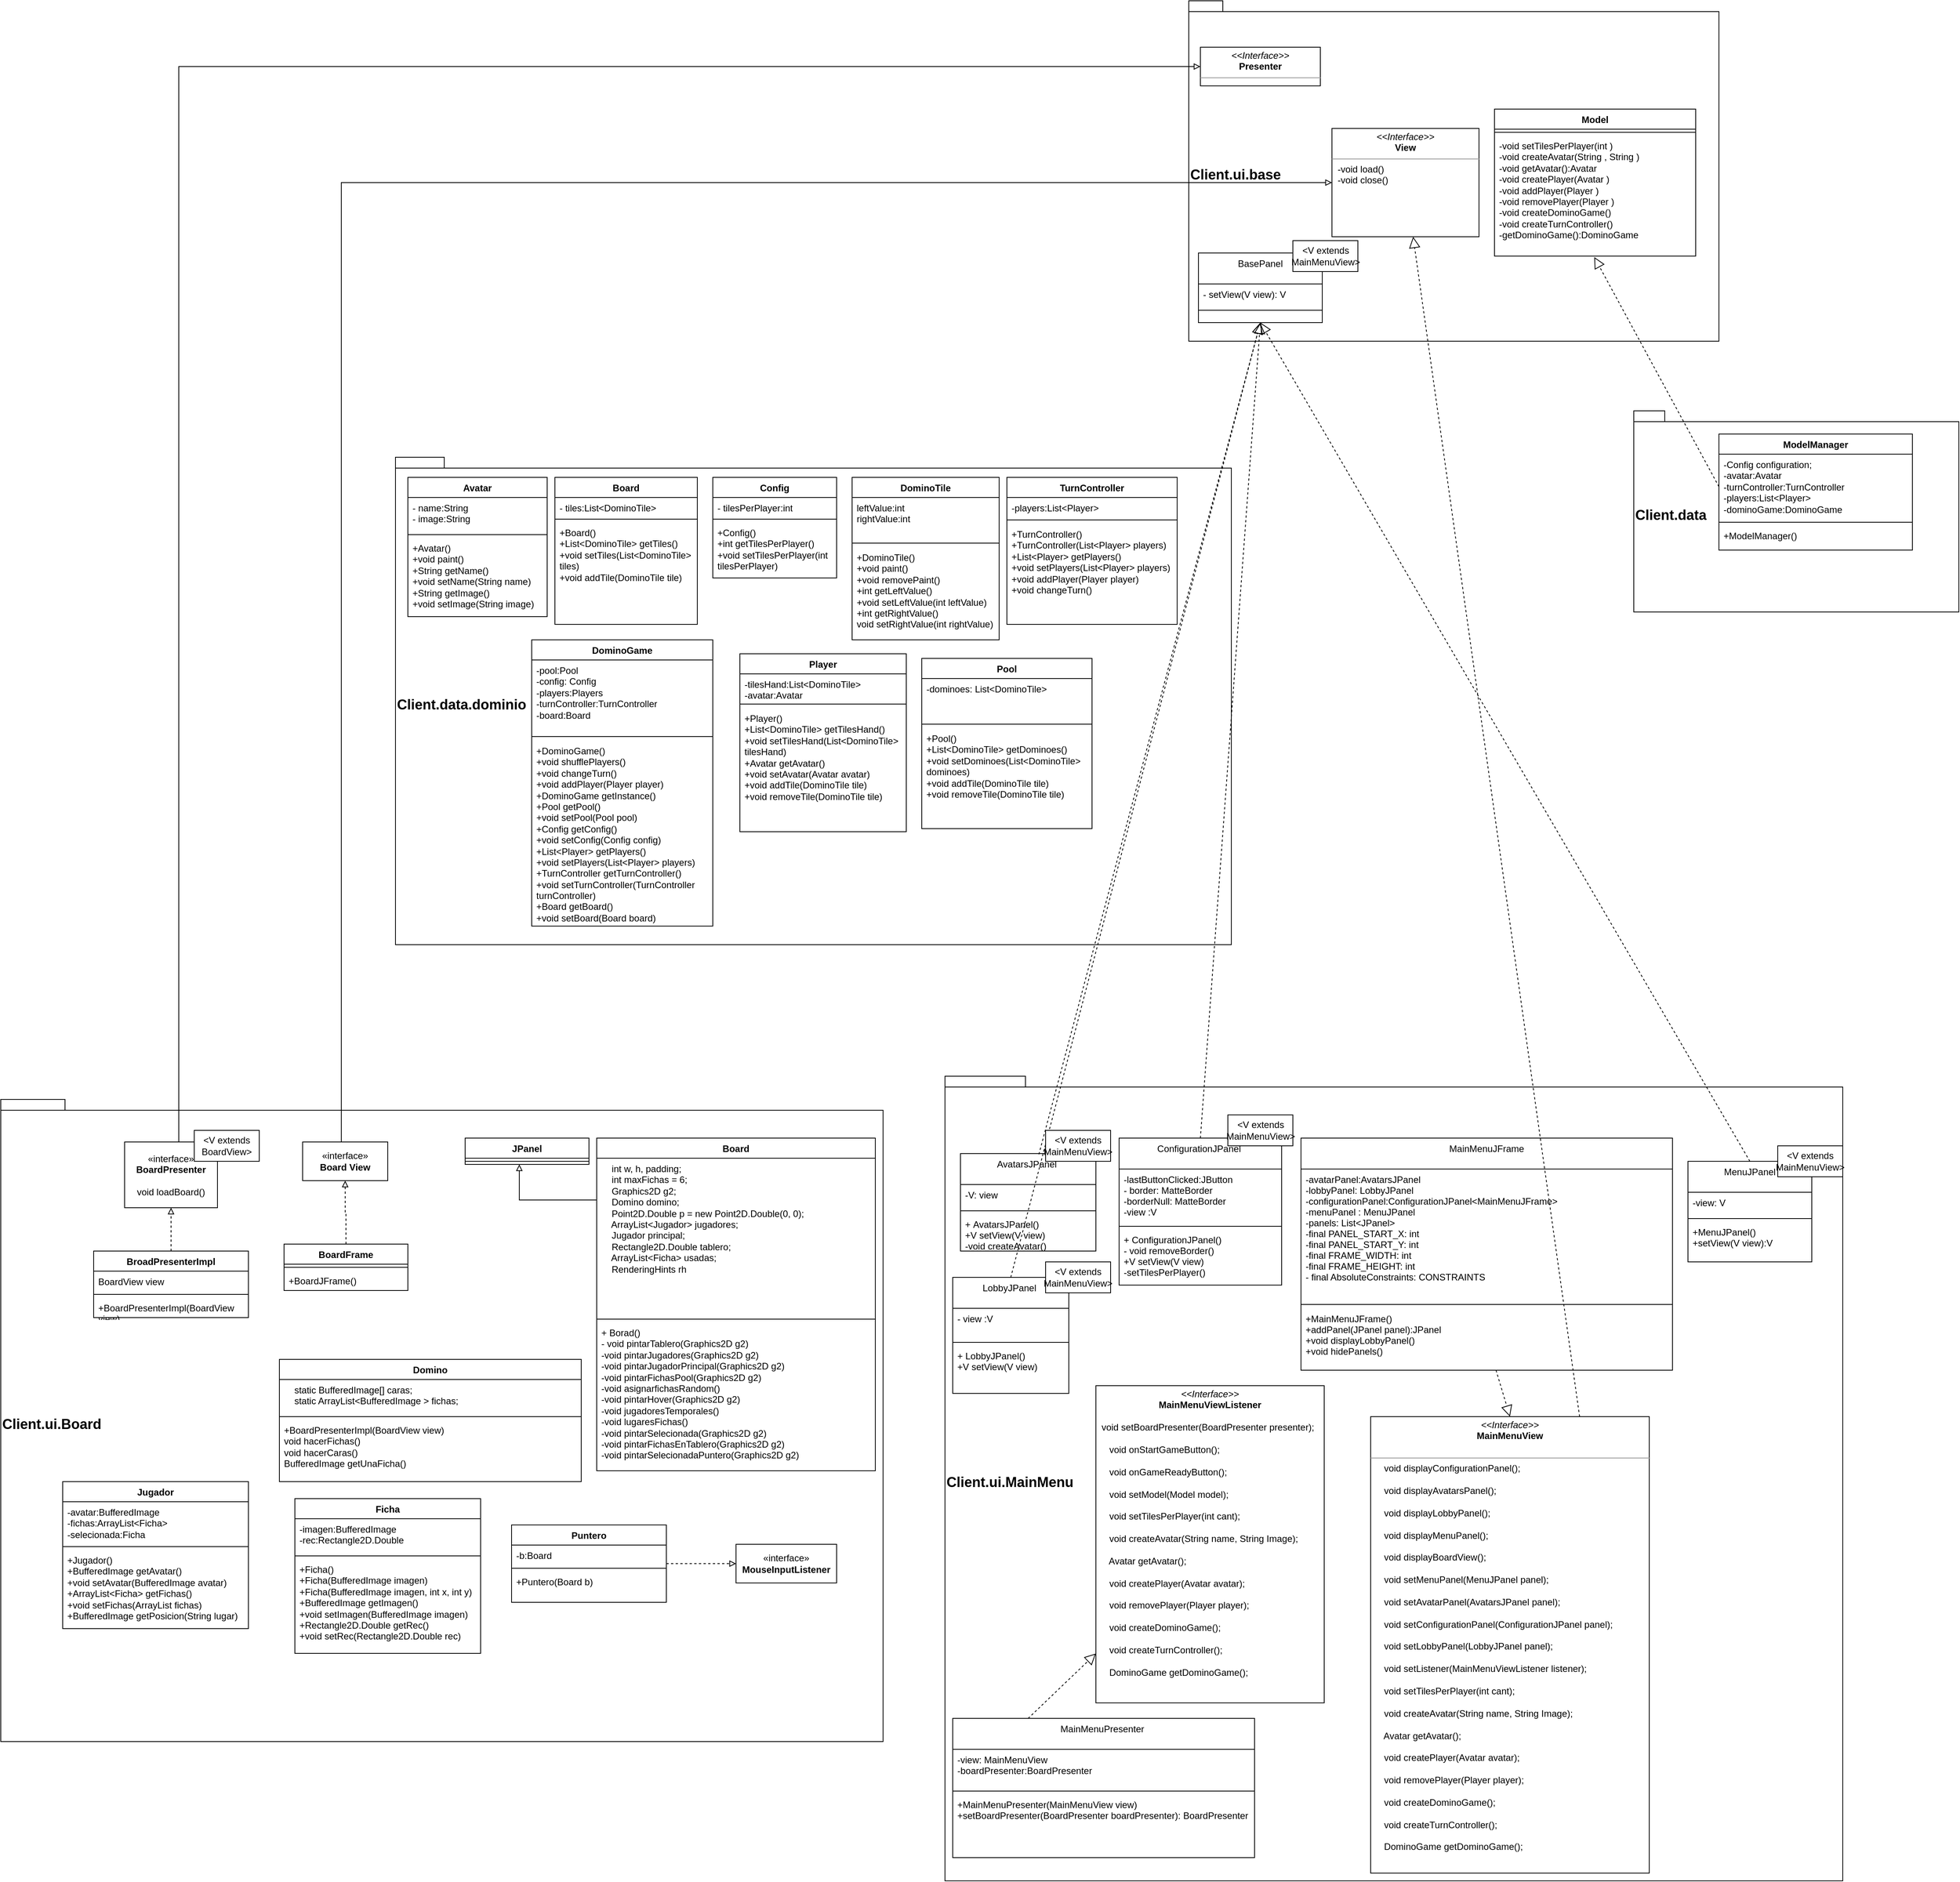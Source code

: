 <?xml version="1.0" encoding="UTF-8"?>
<mxfile version="22.0.5" type="google">
  <diagram id="C5RBs43oDa-KdzZeNtuy" name="Page-1">
    <mxGraphModel dx="9174" dy="6136" grid="1" gridSize="10" guides="1" tooltips="1" connect="1" arrows="1" fold="1" page="1" pageScale="1" pageWidth="827" pageHeight="1169" math="0" shadow="0">
      <root>
        <mxCell id="WIyWlLk6GJQsqaUBKTNV-0" />
        <mxCell id="WIyWlLk6GJQsqaUBKTNV-1" parent="WIyWlLk6GJQsqaUBKTNV-0" />
        <mxCell id="cNR-y7nXcuCfaeGXSN0F-13" value="&lt;h2 style=&quot;line-height: 120%;&quot;&gt;Client.ui.MainMenu&lt;/h2&gt;" style="shape=folder;fontStyle=1;spacingTop=10;tabWidth=40;tabHeight=14;tabPosition=left;html=1;whiteSpace=wrap;align=left;" parent="WIyWlLk6GJQsqaUBKTNV-1" vertex="1">
          <mxGeometry x="-800" y="390" width="1160" height="1040" as="geometry" />
        </mxCell>
        <mxCell id="cNR-y7nXcuCfaeGXSN0F-12" value="&lt;h2 style=&quot;line-height: 120%;&quot;&gt;Client.ui.Board&lt;/h2&gt;" style="shape=folder;fontStyle=1;spacingTop=10;tabWidth=40;tabHeight=14;tabPosition=left;html=1;whiteSpace=wrap;align=left;" parent="WIyWlLk6GJQsqaUBKTNV-1" vertex="1">
          <mxGeometry x="-2020" y="420" width="1140" height="830" as="geometry" />
        </mxCell>
        <mxCell id="cNR-y7nXcuCfaeGXSN0F-2" value="&lt;h2 style=&quot;line-height: 120%;&quot;&gt;Client.data&lt;/h2&gt;" style="shape=folder;fontStyle=1;spacingTop=10;tabWidth=40;tabHeight=14;tabPosition=left;html=1;whiteSpace=wrap;align=left;" parent="WIyWlLk6GJQsqaUBKTNV-1" vertex="1">
          <mxGeometry x="90" y="-470" width="420" height="260" as="geometry" />
        </mxCell>
        <mxCell id="ngE_6K4PF9mm5ZxgfQsE-18" style="rounded=0;orthogonalLoop=1;jettySize=auto;html=1;entryX=0.5;entryY=1;entryDx=0;entryDy=0;endArrow=classic;endFill=1;dashed=1;" parent="WIyWlLk6GJQsqaUBKTNV-1" edge="1">
          <mxGeometry relative="1" as="geometry">
            <mxPoint x="-1170" y="710" as="targetPoint" />
          </mxGeometry>
        </mxCell>
        <mxCell id="ngE_6K4PF9mm5ZxgfQsE-32" value="AvatarsJPanel " style="swimlane;fontStyle=0;align=center;verticalAlign=top;childLayout=stackLayout;horizontal=1;startSize=40;horizontalStack=0;resizeParent=1;resizeLast=0;collapsible=1;marginBottom=0;rounded=0;shadow=0;strokeWidth=1;" parent="WIyWlLk6GJQsqaUBKTNV-1" vertex="1">
          <mxGeometry x="-780" y="490" width="175" height="126" as="geometry">
            <mxRectangle x="550" y="140" width="160" height="26" as="alternateBounds" />
          </mxGeometry>
        </mxCell>
        <mxCell id="ngE_6K4PF9mm5ZxgfQsE-33" value="-V: view" style="text;align=left;verticalAlign=top;spacingLeft=4;spacingRight=4;overflow=hidden;rotatable=0;points=[[0,0.5],[1,0.5]];portConstraint=eastwest;" parent="ngE_6K4PF9mm5ZxgfQsE-32" vertex="1">
          <mxGeometry y="40" width="175" height="30" as="geometry" />
        </mxCell>
        <mxCell id="ngE_6K4PF9mm5ZxgfQsE-34" value="" style="line;html=1;strokeWidth=1;align=left;verticalAlign=middle;spacingTop=-1;spacingLeft=3;spacingRight=3;rotatable=0;labelPosition=right;points=[];portConstraint=eastwest;" parent="ngE_6K4PF9mm5ZxgfQsE-32" vertex="1">
          <mxGeometry y="70" width="175" height="8" as="geometry" />
        </mxCell>
        <mxCell id="ngE_6K4PF9mm5ZxgfQsE-35" value="+ AvatarsJPanel()&#xa;+V setView(V view)&#xa;-void createAvatar()" style="text;align=left;verticalAlign=top;spacingLeft=4;spacingRight=4;overflow=hidden;rotatable=0;points=[[0,0.5],[1,0.5]];portConstraint=eastwest;" parent="ngE_6K4PF9mm5ZxgfQsE-32" vertex="1">
          <mxGeometry y="78" width="175" height="48" as="geometry" />
        </mxCell>
        <mxCell id="ngE_6K4PF9mm5ZxgfQsE-46" value="ConfigurationJPanel " style="swimlane;fontStyle=0;align=center;verticalAlign=top;childLayout=stackLayout;horizontal=1;startSize=40;horizontalStack=0;resizeParent=1;resizeLast=0;collapsible=1;marginBottom=0;rounded=0;shadow=0;strokeWidth=1;" parent="WIyWlLk6GJQsqaUBKTNV-1" vertex="1">
          <mxGeometry x="-575" y="470" width="210" height="190" as="geometry">
            <mxRectangle x="550" y="140" width="160" height="26" as="alternateBounds" />
          </mxGeometry>
        </mxCell>
        <mxCell id="ngE_6K4PF9mm5ZxgfQsE-47" value="-lastButtonClicked:JButton&#xa;- border: MatteBorder&#xa;-borderNull: MatteBorder&#xa;-view :V" style="text;align=left;verticalAlign=top;spacingLeft=4;spacingRight=4;overflow=hidden;rotatable=0;points=[[0,0.5],[1,0.5]];portConstraint=eastwest;" parent="ngE_6K4PF9mm5ZxgfQsE-46" vertex="1">
          <mxGeometry y="40" width="210" height="70" as="geometry" />
        </mxCell>
        <mxCell id="ngE_6K4PF9mm5ZxgfQsE-48" value="" style="line;html=1;strokeWidth=1;align=left;verticalAlign=middle;spacingTop=-1;spacingLeft=3;spacingRight=3;rotatable=0;labelPosition=right;points=[];portConstraint=eastwest;" parent="ngE_6K4PF9mm5ZxgfQsE-46" vertex="1">
          <mxGeometry y="110" width="210" height="8" as="geometry" />
        </mxCell>
        <mxCell id="ngE_6K4PF9mm5ZxgfQsE-49" value="+ ConfigurationJPanel()&#xa;- void removeBorder()&#xa;+V setView(V view)&#xa;-setTilesPerPlayer()" style="text;align=left;verticalAlign=top;spacingLeft=4;spacingRight=4;overflow=hidden;rotatable=0;points=[[0,0.5],[1,0.5]];portConstraint=eastwest;" parent="ngE_6K4PF9mm5ZxgfQsE-46" vertex="1">
          <mxGeometry y="118" width="210" height="72" as="geometry" />
        </mxCell>
        <mxCell id="ngE_6K4PF9mm5ZxgfQsE-58" value="LobbyJPanel " style="swimlane;fontStyle=0;align=center;verticalAlign=top;childLayout=stackLayout;horizontal=1;startSize=40;horizontalStack=0;resizeParent=1;resizeLast=0;collapsible=1;marginBottom=0;rounded=0;shadow=0;strokeWidth=1;" parent="WIyWlLk6GJQsqaUBKTNV-1" vertex="1">
          <mxGeometry x="-790" y="650" width="150" height="150" as="geometry">
            <mxRectangle x="550" y="140" width="160" height="26" as="alternateBounds" />
          </mxGeometry>
        </mxCell>
        <mxCell id="ngE_6K4PF9mm5ZxgfQsE-59" value="- view :V" style="text;align=left;verticalAlign=top;spacingLeft=4;spacingRight=4;overflow=hidden;rotatable=0;points=[[0,0.5],[1,0.5]];portConstraint=eastwest;" parent="ngE_6K4PF9mm5ZxgfQsE-58" vertex="1">
          <mxGeometry y="40" width="150" height="40" as="geometry" />
        </mxCell>
        <mxCell id="ngE_6K4PF9mm5ZxgfQsE-60" value="" style="line;html=1;strokeWidth=1;align=left;verticalAlign=middle;spacingTop=-1;spacingLeft=3;spacingRight=3;rotatable=0;labelPosition=right;points=[];portConstraint=eastwest;" parent="ngE_6K4PF9mm5ZxgfQsE-58" vertex="1">
          <mxGeometry y="80" width="150" height="8" as="geometry" />
        </mxCell>
        <mxCell id="ngE_6K4PF9mm5ZxgfQsE-61" value="+ LobbyJPanel()&#xa;+V setView(V view)" style="text;align=left;verticalAlign=top;spacingLeft=4;spacingRight=4;overflow=hidden;rotatable=0;points=[[0,0.5],[1,0.5]];portConstraint=eastwest;" parent="ngE_6K4PF9mm5ZxgfQsE-58" vertex="1">
          <mxGeometry y="88" width="150" height="62" as="geometry" />
        </mxCell>
        <mxCell id="cNR-y7nXcuCfaeGXSN0F-20" value="MainMenuJFrame" style="swimlane;fontStyle=0;align=center;verticalAlign=top;childLayout=stackLayout;horizontal=1;startSize=40;horizontalStack=0;resizeParent=1;resizeLast=0;collapsible=1;marginBottom=0;rounded=0;shadow=0;strokeWidth=1;" parent="WIyWlLk6GJQsqaUBKTNV-1" vertex="1">
          <mxGeometry x="-340" y="470" width="480" height="300" as="geometry">
            <mxRectangle x="550" y="140" width="160" height="26" as="alternateBounds" />
          </mxGeometry>
        </mxCell>
        <mxCell id="cNR-y7nXcuCfaeGXSN0F-21" value="-avatarPanel:AvatarsJPanel&#xa;-lobbyPanel: LobbyJPanel&#xa;-configurationPanel:ConfigurationJPanel&lt;MainMenuJFrame&gt;&#xa;-menuPanel : MenuJPanel&#xa;-panels: List&lt;JPanel&gt;&#xa;-final PANEL_START_X: int&#xa;-final PANEL_START_Y: int&#xa;-final FRAME_WIDTH: int&#xa;-final FRAME_HEIGHT: int&#xa;- final AbsoluteConstraints: CONSTRAINTS" style="text;align=left;verticalAlign=top;spacingLeft=4;spacingRight=4;overflow=hidden;rotatable=0;points=[[0,0.5],[1,0.5]];portConstraint=eastwest;" parent="cNR-y7nXcuCfaeGXSN0F-20" vertex="1">
          <mxGeometry y="40" width="480" height="170" as="geometry" />
        </mxCell>
        <mxCell id="cNR-y7nXcuCfaeGXSN0F-22" value="" style="line;html=1;strokeWidth=1;align=left;verticalAlign=middle;spacingTop=-1;spacingLeft=3;spacingRight=3;rotatable=0;labelPosition=right;points=[];portConstraint=eastwest;" parent="cNR-y7nXcuCfaeGXSN0F-20" vertex="1">
          <mxGeometry y="210" width="480" height="10" as="geometry" />
        </mxCell>
        <mxCell id="cNR-y7nXcuCfaeGXSN0F-23" value="+MainMenuJFrame()&#xa;+addPanel(JPanel panel):JPanel &#xa;+void displayLobbyPanel()&#xa;+void hidePanels()" style="text;align=left;verticalAlign=top;spacingLeft=4;spacingRight=4;overflow=hidden;rotatable=0;points=[[0,0.5],[1,0.5]];portConstraint=eastwest;" parent="cNR-y7nXcuCfaeGXSN0F-20" vertex="1">
          <mxGeometry y="220" width="480" height="80" as="geometry" />
        </mxCell>
        <mxCell id="cNR-y7nXcuCfaeGXSN0F-24" value="MainMenuPresenter " style="swimlane;fontStyle=0;align=center;verticalAlign=top;childLayout=stackLayout;horizontal=1;startSize=40;horizontalStack=0;resizeParent=1;resizeLast=0;collapsible=1;marginBottom=0;rounded=0;shadow=0;strokeWidth=1;" parent="WIyWlLk6GJQsqaUBKTNV-1" vertex="1">
          <mxGeometry x="-790" y="1220" width="390" height="180" as="geometry">
            <mxRectangle x="550" y="140" width="160" height="26" as="alternateBounds" />
          </mxGeometry>
        </mxCell>
        <mxCell id="cNR-y7nXcuCfaeGXSN0F-25" value="-view: MainMenuView&#xa;-boardPresenter:BoardPresenter" style="text;align=left;verticalAlign=top;spacingLeft=4;spacingRight=4;overflow=hidden;rotatable=0;points=[[0,0.5],[1,0.5]];portConstraint=eastwest;" parent="cNR-y7nXcuCfaeGXSN0F-24" vertex="1">
          <mxGeometry y="40" width="390" height="50" as="geometry" />
        </mxCell>
        <mxCell id="cNR-y7nXcuCfaeGXSN0F-26" value="" style="line;html=1;strokeWidth=1;align=left;verticalAlign=middle;spacingTop=-1;spacingLeft=3;spacingRight=3;rotatable=0;labelPosition=right;points=[];portConstraint=eastwest;" parent="cNR-y7nXcuCfaeGXSN0F-24" vertex="1">
          <mxGeometry y="90" width="390" height="8" as="geometry" />
        </mxCell>
        <mxCell id="cNR-y7nXcuCfaeGXSN0F-27" value="+MainMenuPresenter(MainMenuView view)&#xa;+setBoardPresenter(BoardPresenter boardPresenter): BoardPresenter&#xa;" style="text;align=left;verticalAlign=top;spacingLeft=4;spacingRight=4;overflow=hidden;rotatable=0;points=[[0,0.5],[1,0.5]];portConstraint=eastwest;" parent="cNR-y7nXcuCfaeGXSN0F-24" vertex="1">
          <mxGeometry y="98" width="390" height="72" as="geometry" />
        </mxCell>
        <mxCell id="cNR-y7nXcuCfaeGXSN0F-32" value="&lt;p style=&quot;margin:0px;margin-top:4px;text-align:center;&quot;&gt;&lt;i&gt;&amp;lt;&amp;lt;Interface&amp;gt;&amp;gt;&lt;/i&gt;&lt;br&gt;&lt;b&gt;MainMenuView&lt;/b&gt;&lt;br&gt;&lt;/p&gt;&lt;p style=&quot;margin:0px;margin-left:4px;&quot;&gt;&lt;br&gt;&lt;/p&gt;&lt;hr size=&quot;1&quot;&gt;&lt;p style=&quot;margin:0px;margin-left:4px;&quot;&gt;&amp;nbsp; &amp;nbsp; void displayConfigurationPanel();&lt;/p&gt;&lt;p style=&quot;margin:0px;margin-left:4px;&quot;&gt;&lt;br&gt;&lt;/p&gt;&lt;p style=&quot;margin:0px;margin-left:4px;&quot;&gt;&amp;nbsp; &amp;nbsp; void displayAvatarsPanel();&lt;/p&gt;&lt;p style=&quot;margin:0px;margin-left:4px;&quot;&gt;&lt;br&gt;&lt;/p&gt;&lt;p style=&quot;margin:0px;margin-left:4px;&quot;&gt;&amp;nbsp; &amp;nbsp; void displayLobbyPanel();&lt;/p&gt;&lt;p style=&quot;margin:0px;margin-left:4px;&quot;&gt;&lt;br&gt;&lt;/p&gt;&lt;p style=&quot;margin:0px;margin-left:4px;&quot;&gt;&amp;nbsp; &amp;nbsp; void displayMenuPanel();&lt;/p&gt;&lt;p style=&quot;margin:0px;margin-left:4px;&quot;&gt;&lt;br&gt;&lt;/p&gt;&lt;p style=&quot;margin:0px;margin-left:4px;&quot;&gt;&amp;nbsp; &amp;nbsp; void displayBoardView();&lt;/p&gt;&lt;p style=&quot;margin:0px;margin-left:4px;&quot;&gt;&lt;br&gt;&lt;/p&gt;&lt;p style=&quot;margin:0px;margin-left:4px;&quot;&gt;&amp;nbsp; &amp;nbsp; void setMenuPanel(MenuJPanel panel);&lt;/p&gt;&lt;p style=&quot;margin:0px;margin-left:4px;&quot;&gt;&lt;br&gt;&lt;/p&gt;&lt;p style=&quot;margin:0px;margin-left:4px;&quot;&gt;&amp;nbsp; &amp;nbsp; void setAvatarPanel(AvatarsJPanel panel);&lt;/p&gt;&lt;p style=&quot;margin:0px;margin-left:4px;&quot;&gt;&lt;br&gt;&lt;/p&gt;&lt;p style=&quot;margin:0px;margin-left:4px;&quot;&gt;&amp;nbsp; &amp;nbsp; void setConfigurationPanel(ConfigurationJPanel panel);&lt;/p&gt;&lt;p style=&quot;margin:0px;margin-left:4px;&quot;&gt;&lt;br&gt;&lt;/p&gt;&lt;p style=&quot;margin:0px;margin-left:4px;&quot;&gt;&amp;nbsp; &amp;nbsp; void setLobbyPanel(LobbyJPanel panel);&lt;/p&gt;&lt;p style=&quot;margin:0px;margin-left:4px;&quot;&gt;&lt;br&gt;&lt;/p&gt;&lt;p style=&quot;margin:0px;margin-left:4px;&quot;&gt;&amp;nbsp; &amp;nbsp; void setListener(MainMenuViewListener listener);&lt;/p&gt;&lt;p style=&quot;margin:0px;margin-left:4px;&quot;&gt;&lt;br&gt;&lt;/p&gt;&lt;p style=&quot;margin:0px;margin-left:4px;&quot;&gt;&amp;nbsp; &amp;nbsp; void setTilesPerPlayer(int cant);&lt;/p&gt;&lt;p style=&quot;margin:0px;margin-left:4px;&quot;&gt;&lt;br&gt;&lt;/p&gt;&lt;p style=&quot;margin:0px;margin-left:4px;&quot;&gt;&amp;nbsp; &amp;nbsp; void createAvatar(String name, String Image);&lt;/p&gt;&lt;p style=&quot;margin:0px;margin-left:4px;&quot;&gt;&lt;br&gt;&lt;/p&gt;&lt;p style=&quot;margin:0px;margin-left:4px;&quot;&gt;&amp;nbsp; &amp;nbsp; Avatar getAvatar();&lt;/p&gt;&lt;p style=&quot;margin:0px;margin-left:4px;&quot;&gt;&lt;br&gt;&lt;/p&gt;&lt;p style=&quot;margin:0px;margin-left:4px;&quot;&gt;&amp;nbsp; &amp;nbsp; void createPlayer(Avatar avatar);&lt;/p&gt;&lt;p style=&quot;margin:0px;margin-left:4px;&quot;&gt;&lt;br&gt;&lt;/p&gt;&lt;p style=&quot;margin:0px;margin-left:4px;&quot;&gt;&amp;nbsp; &amp;nbsp; void removePlayer(Player player);&lt;/p&gt;&lt;p style=&quot;margin:0px;margin-left:4px;&quot;&gt;&lt;br&gt;&lt;/p&gt;&lt;p style=&quot;margin:0px;margin-left:4px;&quot;&gt;&amp;nbsp; &amp;nbsp; void createDominoGame();&lt;/p&gt;&lt;p style=&quot;margin:0px;margin-left:4px;&quot;&gt;&lt;br&gt;&lt;/p&gt;&lt;p style=&quot;margin:0px;margin-left:4px;&quot;&gt;&amp;nbsp; &amp;nbsp; void createTurnController();&lt;/p&gt;&lt;p style=&quot;margin:0px;margin-left:4px;&quot;&gt;&lt;br&gt;&lt;/p&gt;&lt;p style=&quot;margin:0px;margin-left:4px;&quot;&gt;&amp;nbsp; &amp;nbsp; DominoGame getDominoGame();&lt;/p&gt;" style="verticalAlign=top;align=left;overflow=fill;fontSize=12;fontFamily=Helvetica;html=1;whiteSpace=wrap;" parent="WIyWlLk6GJQsqaUBKTNV-1" vertex="1">
          <mxGeometry x="-250" y="830" width="360" height="590" as="geometry" />
        </mxCell>
        <mxCell id="cNR-y7nXcuCfaeGXSN0F-33" value="&lt;p style=&quot;margin:0px;margin-top:4px;text-align:center;&quot;&gt;&lt;i&gt;&amp;lt;&amp;lt;Interface&amp;gt;&amp;gt;&lt;/i&gt;&lt;br&gt;&lt;b&gt;MainMenuViewListener&lt;/b&gt;&lt;br&gt;&lt;/p&gt;&lt;p style=&quot;margin:0px;margin-left:4px;&quot;&gt;&lt;br&gt;&lt;/p&gt;&lt;p style=&quot;margin:0px;margin-left:4px;&quot;&gt;&amp;nbsp;void setBoardPresenter(BoardPresenter presenter);&lt;/p&gt;&lt;p style=&quot;margin:0px;margin-left:4px;&quot;&gt;&lt;br&gt;&lt;/p&gt;&lt;p style=&quot;margin:0px;margin-left:4px;&quot;&gt;&amp;nbsp; &amp;nbsp; void onStartGameButton();&lt;/p&gt;&lt;p style=&quot;margin:0px;margin-left:4px;&quot;&gt;&lt;br&gt;&lt;/p&gt;&lt;p style=&quot;margin:0px;margin-left:4px;&quot;&gt;&amp;nbsp; &amp;nbsp; void onGameReadyButton();&lt;/p&gt;&lt;p style=&quot;margin:0px;margin-left:4px;&quot;&gt;&lt;br&gt;&lt;/p&gt;&lt;p style=&quot;margin:0px;margin-left:4px;&quot;&gt;&amp;nbsp; &amp;nbsp; void setModel(Model model);&lt;/p&gt;&lt;p style=&quot;margin:0px;margin-left:4px;&quot;&gt;&lt;br&gt;&lt;/p&gt;&lt;p style=&quot;margin:0px;margin-left:4px;&quot;&gt;&amp;nbsp; &amp;nbsp; void setTilesPerPlayer(int cant);&lt;/p&gt;&lt;p style=&quot;margin:0px;margin-left:4px;&quot;&gt;&lt;br&gt;&lt;/p&gt;&lt;p style=&quot;margin:0px;margin-left:4px;&quot;&gt;&amp;nbsp; &amp;nbsp; void createAvatar(String name, String Image);&lt;/p&gt;&lt;p style=&quot;margin:0px;margin-left:4px;&quot;&gt;&lt;br&gt;&lt;/p&gt;&lt;p style=&quot;margin:0px;margin-left:4px;&quot;&gt;&amp;nbsp; &amp;nbsp; Avatar getAvatar();&lt;/p&gt;&lt;p style=&quot;margin:0px;margin-left:4px;&quot;&gt;&lt;br&gt;&lt;/p&gt;&lt;p style=&quot;margin:0px;margin-left:4px;&quot;&gt;&amp;nbsp; &amp;nbsp; void createPlayer(Avatar avatar);&lt;/p&gt;&lt;p style=&quot;margin:0px;margin-left:4px;&quot;&gt;&lt;br&gt;&lt;/p&gt;&lt;p style=&quot;margin:0px;margin-left:4px;&quot;&gt;&amp;nbsp; &amp;nbsp; void removePlayer(Player player);&lt;/p&gt;&lt;p style=&quot;margin:0px;margin-left:4px;&quot;&gt;&lt;br&gt;&lt;/p&gt;&lt;p style=&quot;margin:0px;margin-left:4px;&quot;&gt;&amp;nbsp; &amp;nbsp; void createDominoGame();&lt;/p&gt;&lt;p style=&quot;margin:0px;margin-left:4px;&quot;&gt;&lt;br&gt;&lt;/p&gt;&lt;p style=&quot;margin:0px;margin-left:4px;&quot;&gt;&amp;nbsp; &amp;nbsp; void createTurnController();&lt;/p&gt;&lt;p style=&quot;margin:0px;margin-left:4px;&quot;&gt;&lt;br&gt;&lt;/p&gt;&lt;p style=&quot;margin:0px;margin-left:4px;&quot;&gt;&amp;nbsp; &amp;nbsp; DominoGame getDominoGame();&lt;/p&gt;" style="verticalAlign=top;align=left;overflow=fill;fontSize=12;fontFamily=Helvetica;html=1;whiteSpace=wrap;" parent="WIyWlLk6GJQsqaUBKTNV-1" vertex="1">
          <mxGeometry x="-605" y="790" width="295" height="410" as="geometry" />
        </mxCell>
        <mxCell id="cNR-y7nXcuCfaeGXSN0F-34" value="MenuJPanel" style="swimlane;fontStyle=0;align=center;verticalAlign=top;childLayout=stackLayout;horizontal=1;startSize=40;horizontalStack=0;resizeParent=1;resizeLast=0;collapsible=1;marginBottom=0;rounded=0;shadow=0;strokeWidth=1;" parent="WIyWlLk6GJQsqaUBKTNV-1" vertex="1">
          <mxGeometry x="160" y="500" width="160" height="130" as="geometry">
            <mxRectangle x="550" y="140" width="160" height="26" as="alternateBounds" />
          </mxGeometry>
        </mxCell>
        <mxCell id="cNR-y7nXcuCfaeGXSN0F-35" value="-view: V" style="text;align=left;verticalAlign=top;spacingLeft=4;spacingRight=4;overflow=hidden;rotatable=0;points=[[0,0.5],[1,0.5]];portConstraint=eastwest;" parent="cNR-y7nXcuCfaeGXSN0F-34" vertex="1">
          <mxGeometry y="40" width="160" height="30" as="geometry" />
        </mxCell>
        <mxCell id="cNR-y7nXcuCfaeGXSN0F-36" value="" style="line;html=1;strokeWidth=1;align=left;verticalAlign=middle;spacingTop=-1;spacingLeft=3;spacingRight=3;rotatable=0;labelPosition=right;points=[];portConstraint=eastwest;" parent="cNR-y7nXcuCfaeGXSN0F-34" vertex="1">
          <mxGeometry y="70" width="160" height="8" as="geometry" />
        </mxCell>
        <mxCell id="cNR-y7nXcuCfaeGXSN0F-37" value="+MenuJPanel()&#xa;+setView(V view):V" style="text;align=left;verticalAlign=top;spacingLeft=4;spacingRight=4;overflow=hidden;rotatable=0;points=[[0,0.5],[1,0.5]];portConstraint=eastwest;" parent="cNR-y7nXcuCfaeGXSN0F-34" vertex="1">
          <mxGeometry y="78" width="160" height="42" as="geometry" />
        </mxCell>
        <mxCell id="cNR-y7nXcuCfaeGXSN0F-38" value="&lt;h2 style=&quot;line-height: 120%;&quot;&gt;Client.ui.base&lt;/h2&gt;" style="shape=folder;fontStyle=1;spacingTop=10;tabWidth=40;tabHeight=14;tabPosition=left;html=1;whiteSpace=wrap;align=left;" parent="WIyWlLk6GJQsqaUBKTNV-1" vertex="1">
          <mxGeometry x="-485" y="-1000" width="685" height="440" as="geometry" />
        </mxCell>
        <mxCell id="cNR-y7nXcuCfaeGXSN0F-39" value="BasePanel" style="swimlane;fontStyle=0;align=center;verticalAlign=top;childLayout=stackLayout;horizontal=1;startSize=40;horizontalStack=0;resizeParent=1;resizeLast=0;collapsible=1;marginBottom=0;rounded=0;shadow=0;strokeWidth=1;" parent="WIyWlLk6GJQsqaUBKTNV-1" vertex="1">
          <mxGeometry x="-472.5" y="-674" width="160" height="90" as="geometry">
            <mxRectangle x="550" y="140" width="160" height="26" as="alternateBounds" />
          </mxGeometry>
        </mxCell>
        <mxCell id="cNR-y7nXcuCfaeGXSN0F-40" value="- setView(V view): V " style="text;align=left;verticalAlign=top;spacingLeft=4;spacingRight=4;overflow=hidden;rotatable=0;points=[[0,0.5],[1,0.5]];portConstraint=eastwest;" parent="cNR-y7nXcuCfaeGXSN0F-39" vertex="1">
          <mxGeometry y="40" width="160" height="30" as="geometry" />
        </mxCell>
        <mxCell id="cNR-y7nXcuCfaeGXSN0F-41" value="" style="line;html=1;strokeWidth=1;align=left;verticalAlign=middle;spacingTop=-1;spacingLeft=3;spacingRight=3;rotatable=0;labelPosition=right;points=[];portConstraint=eastwest;" parent="cNR-y7nXcuCfaeGXSN0F-39" vertex="1">
          <mxGeometry y="70" width="160" height="8" as="geometry" />
        </mxCell>
        <mxCell id="cNR-y7nXcuCfaeGXSN0F-43" value="&lt;p style=&quot;margin:0px;margin-top:4px;text-align:center;&quot;&gt;&lt;i&gt;&amp;lt;&amp;lt;Interface&amp;gt;&amp;gt;&lt;/i&gt;&lt;br&gt;&lt;b&gt;Presenter&lt;/b&gt;&lt;/p&gt;&lt;hr size=&quot;1&quot;&gt;&lt;p style=&quot;margin:0px;margin-left:4px;&quot;&gt;&lt;/p&gt;&lt;p style=&quot;margin:0px;margin-left:4px;&quot;&gt;&lt;br&gt;&lt;/p&gt;" style="verticalAlign=top;align=left;overflow=fill;fontSize=12;fontFamily=Helvetica;html=1;whiteSpace=wrap;" parent="WIyWlLk6GJQsqaUBKTNV-1" vertex="1">
          <mxGeometry x="-470" y="-940" width="155" height="50" as="geometry" />
        </mxCell>
        <mxCell id="cNR-y7nXcuCfaeGXSN0F-44" value="&lt;p style=&quot;margin:0px;margin-top:4px;text-align:center;&quot;&gt;&lt;i&gt;&amp;lt;&amp;lt;Interface&amp;gt;&amp;gt;&lt;/i&gt;&lt;br&gt;&lt;b&gt;View&lt;/b&gt;&lt;br&gt;&lt;/p&gt;&lt;hr size=&quot;1&quot;&gt;&lt;p style=&quot;margin:0px;margin-left:4px;&quot;&gt;&amp;nbsp;-void load()&lt;/p&gt;&lt;p style=&quot;margin:0px;margin-left:4px;&quot;&gt;&amp;nbsp;-void close()&lt;/p&gt;" style="verticalAlign=top;align=left;overflow=fill;fontSize=12;fontFamily=Helvetica;html=1;whiteSpace=wrap;" parent="WIyWlLk6GJQsqaUBKTNV-1" vertex="1">
          <mxGeometry x="-300" y="-835" width="190" height="140" as="geometry" />
        </mxCell>
        <mxCell id="w_bH7sn8cNDMSygffET5-0" value="&lt;h2 style=&quot;line-height: 120%;&quot;&gt;Client.data.dominio&lt;/h2&gt;" style="shape=folder;fontStyle=1;spacingTop=10;tabWidth=40;tabHeight=14;tabPosition=left;html=1;whiteSpace=wrap;align=left;" parent="WIyWlLk6GJQsqaUBKTNV-1" vertex="1">
          <mxGeometry x="-1510" y="-410" width="1080" height="630" as="geometry" />
        </mxCell>
        <mxCell id="w_bH7sn8cNDMSygffET5-5" value="Avatar" style="swimlane;fontStyle=1;align=center;verticalAlign=top;childLayout=stackLayout;horizontal=1;startSize=26;horizontalStack=0;resizeParent=1;resizeParentMax=0;resizeLast=0;collapsible=1;marginBottom=0;whiteSpace=wrap;html=1;" parent="WIyWlLk6GJQsqaUBKTNV-1" vertex="1">
          <mxGeometry x="-1494" y="-384" width="180" height="180" as="geometry" />
        </mxCell>
        <mxCell id="w_bH7sn8cNDMSygffET5-6" value="- name:String&lt;br&gt;- image:String" style="text;strokeColor=none;fillColor=none;align=left;verticalAlign=top;spacingLeft=4;spacingRight=4;overflow=hidden;rotatable=0;points=[[0,0.5],[1,0.5]];portConstraint=eastwest;whiteSpace=wrap;html=1;" parent="w_bH7sn8cNDMSygffET5-5" vertex="1">
          <mxGeometry y="26" width="180" height="44" as="geometry" />
        </mxCell>
        <mxCell id="w_bH7sn8cNDMSygffET5-7" value="" style="line;strokeWidth=1;fillColor=none;align=left;verticalAlign=middle;spacingTop=-1;spacingLeft=3;spacingRight=3;rotatable=0;labelPosition=right;points=[];portConstraint=eastwest;strokeColor=inherit;" parent="w_bH7sn8cNDMSygffET5-5" vertex="1">
          <mxGeometry y="70" width="180" height="8" as="geometry" />
        </mxCell>
        <mxCell id="hqVZ_NZ4zXhZ4NYHyMc--49" value="+Avatar()&lt;br&gt;+void paint()&lt;br&gt;+String getName()&lt;br&gt;+void setName(String name)&lt;br&gt;+String getImage()&lt;br&gt;+void setImage(String image)" style="text;strokeColor=none;fillColor=none;align=left;verticalAlign=top;spacingLeft=4;spacingRight=4;overflow=hidden;rotatable=0;points=[[0,0.5],[1,0.5]];portConstraint=eastwest;whiteSpace=wrap;html=1;" parent="w_bH7sn8cNDMSygffET5-5" vertex="1">
          <mxGeometry y="78" width="180" height="102" as="geometry" />
        </mxCell>
        <mxCell id="w_bH7sn8cNDMSygffET5-9" value="" style="endArrow=block;dashed=1;endFill=0;endSize=12;html=1;rounded=0;entryX=0.5;entryY=0;entryDx=0;entryDy=0;" parent="WIyWlLk6GJQsqaUBKTNV-1" source="cNR-y7nXcuCfaeGXSN0F-23" target="cNR-y7nXcuCfaeGXSN0F-32" edge="1">
          <mxGeometry width="160" relative="1" as="geometry">
            <mxPoint x="-150" y="860" as="sourcePoint" />
            <mxPoint x="10" y="860" as="targetPoint" />
          </mxGeometry>
        </mxCell>
        <mxCell id="w_bH7sn8cNDMSygffET5-10" value="" style="endArrow=block;dashed=1;endFill=0;endSize=12;html=1;rounded=0;exitX=0.579;exitY=0.008;exitDx=0;exitDy=0;exitPerimeter=0;entryX=0.5;entryY=1;entryDx=0;entryDy=0;" parent="WIyWlLk6GJQsqaUBKTNV-1" source="ngE_6K4PF9mm5ZxgfQsE-32" target="cNR-y7nXcuCfaeGXSN0F-39" edge="1">
          <mxGeometry width="160" relative="1" as="geometry">
            <mxPoint x="-570" y="680" as="sourcePoint" />
            <mxPoint x="-410" y="680" as="targetPoint" />
          </mxGeometry>
        </mxCell>
        <mxCell id="w_bH7sn8cNDMSygffET5-11" value="" style="endArrow=block;dashed=1;endFill=0;endSize=12;html=1;rounded=0;exitX=0.5;exitY=0;exitDx=0;exitDy=0;entryX=0.5;entryY=1;entryDx=0;entryDy=0;" parent="WIyWlLk6GJQsqaUBKTNV-1" source="ngE_6K4PF9mm5ZxgfQsE-46" target="cNR-y7nXcuCfaeGXSN0F-39" edge="1">
          <mxGeometry width="160" relative="1" as="geometry">
            <mxPoint x="-710" y="560" as="sourcePoint" />
            <mxPoint x="-290" y="-580" as="targetPoint" />
          </mxGeometry>
        </mxCell>
        <mxCell id="w_bH7sn8cNDMSygffET5-12" value="" style="endArrow=block;dashed=1;endFill=0;endSize=12;html=1;rounded=0;exitX=0.5;exitY=0;exitDx=0;exitDy=0;entryX=0.5;entryY=1;entryDx=0;entryDy=0;" parent="WIyWlLk6GJQsqaUBKTNV-1" source="ngE_6K4PF9mm5ZxgfQsE-58" target="cNR-y7nXcuCfaeGXSN0F-39" edge="1">
          <mxGeometry width="160" relative="1" as="geometry">
            <mxPoint x="-570" y="660" as="sourcePoint" />
            <mxPoint x="-410" y="660" as="targetPoint" />
          </mxGeometry>
        </mxCell>
        <mxCell id="w_bH7sn8cNDMSygffET5-14" value="" style="endArrow=block;dashed=1;endFill=0;endSize=12;html=1;rounded=0;exitX=0.25;exitY=0;exitDx=0;exitDy=0;" parent="WIyWlLk6GJQsqaUBKTNV-1" source="cNR-y7nXcuCfaeGXSN0F-24" target="cNR-y7nXcuCfaeGXSN0F-33" edge="1">
          <mxGeometry width="160" relative="1" as="geometry">
            <mxPoint x="-450" y="1020" as="sourcePoint" />
            <mxPoint x="-290" y="1020" as="targetPoint" />
          </mxGeometry>
        </mxCell>
        <mxCell id="w_bH7sn8cNDMSygffET5-15" value="" style="endArrow=block;dashed=1;endFill=0;endSize=12;html=1;rounded=0;exitX=0.5;exitY=0;exitDx=0;exitDy=0;entryX=0.5;entryY=1;entryDx=0;entryDy=0;" parent="WIyWlLk6GJQsqaUBKTNV-1" source="cNR-y7nXcuCfaeGXSN0F-34" target="cNR-y7nXcuCfaeGXSN0F-39" edge="1">
          <mxGeometry width="160" relative="1" as="geometry">
            <mxPoint x="-10" y="720" as="sourcePoint" />
            <mxPoint x="150" y="720" as="targetPoint" />
          </mxGeometry>
        </mxCell>
        <mxCell id="hqVZ_NZ4zXhZ4NYHyMc--3" value="" style="endArrow=block;dashed=1;endFill=0;endSize=12;html=1;rounded=0;exitX=0.75;exitY=0;exitDx=0;exitDy=0;" parent="WIyWlLk6GJQsqaUBKTNV-1" source="cNR-y7nXcuCfaeGXSN0F-32" target="cNR-y7nXcuCfaeGXSN0F-44" edge="1">
          <mxGeometry width="160" relative="1" as="geometry">
            <mxPoint x="-64" y="920" as="sourcePoint" />
            <mxPoint x="-50" y="980" as="targetPoint" />
          </mxGeometry>
        </mxCell>
        <mxCell id="w_bH7sn8cNDMSygffET5-16" value="ModelManager&lt;div style=&quot;border-color: var(--border-color); padding: 0px; margin: 0px;&quot;&gt;&lt;br style=&quot;border-color: var(--border-color); padding: 0px; margin: 0px; font-weight: 400;&quot;&gt;&lt;/div&gt;" style="swimlane;fontStyle=1;align=center;verticalAlign=top;childLayout=stackLayout;horizontal=1;startSize=26;horizontalStack=0;resizeParent=1;resizeParentMax=0;resizeLast=0;collapsible=1;marginBottom=0;whiteSpace=wrap;html=1;" parent="WIyWlLk6GJQsqaUBKTNV-1" vertex="1">
          <mxGeometry x="200" y="-440" width="250" height="150" as="geometry" />
        </mxCell>
        <mxCell id="w_bH7sn8cNDMSygffET5-17" value="&lt;div&gt;-Config configuration;&lt;/div&gt;&lt;div&gt;-avatar:Avatar&lt;/div&gt;&lt;div&gt;&lt;span style=&quot;background-color: initial;&quot;&gt;-turnController:TurnController&lt;/span&gt;&lt;/div&gt;&lt;div&gt;&lt;span style=&quot;background-color: initial;&quot;&gt;-players:List&amp;lt;Player&amp;gt;&lt;/span&gt;&lt;/div&gt;&lt;div&gt;-dominoGame:DominoGame&lt;/div&gt;" style="text;strokeColor=none;fillColor=none;align=left;verticalAlign=top;spacingLeft=4;spacingRight=4;overflow=hidden;rotatable=0;points=[[0,0.5],[1,0.5]];portConstraint=eastwest;whiteSpace=wrap;html=1;" parent="w_bH7sn8cNDMSygffET5-16" vertex="1">
          <mxGeometry y="26" width="250" height="84" as="geometry" />
        </mxCell>
        <mxCell id="w_bH7sn8cNDMSygffET5-18" value="" style="line;strokeWidth=1;fillColor=none;align=left;verticalAlign=middle;spacingTop=-1;spacingLeft=3;spacingRight=3;rotatable=0;labelPosition=right;points=[];portConstraint=eastwest;strokeColor=inherit;" parent="w_bH7sn8cNDMSygffET5-16" vertex="1">
          <mxGeometry y="110" width="250" height="8" as="geometry" />
        </mxCell>
        <mxCell id="w_bH7sn8cNDMSygffET5-19" value="+ModelManager()&lt;br&gt;" style="text;strokeColor=none;fillColor=none;align=left;verticalAlign=top;spacingLeft=4;spacingRight=4;overflow=hidden;rotatable=0;points=[[0,0.5],[1,0.5]];portConstraint=eastwest;whiteSpace=wrap;html=1;" parent="w_bH7sn8cNDMSygffET5-16" vertex="1">
          <mxGeometry y="118" width="250" height="32" as="geometry" />
        </mxCell>
        <mxCell id="w_bH7sn8cNDMSygffET5-20" value="" style="endArrow=block;dashed=1;endFill=0;endSize=12;html=1;rounded=0;exitX=0;exitY=0.5;exitDx=0;exitDy=0;entryX=0.496;entryY=1.008;entryDx=0;entryDy=0;entryPerimeter=0;" parent="WIyWlLk6GJQsqaUBKTNV-1" source="w_bH7sn8cNDMSygffET5-17" target="w_bH7sn8cNDMSygffET5-24" edge="1">
          <mxGeometry width="160" relative="1" as="geometry">
            <mxPoint x="390" y="-260" as="sourcePoint" />
            <mxPoint x="550" y="-260" as="targetPoint" />
          </mxGeometry>
        </mxCell>
        <mxCell id="w_bH7sn8cNDMSygffET5-21" value="Model" style="swimlane;fontStyle=1;align=center;verticalAlign=top;childLayout=stackLayout;horizontal=1;startSize=26;horizontalStack=0;resizeParent=1;resizeParentMax=0;resizeLast=0;collapsible=1;marginBottom=0;whiteSpace=wrap;html=1;" parent="WIyWlLk6GJQsqaUBKTNV-1" vertex="1">
          <mxGeometry x="-90" y="-860" width="260" height="190" as="geometry" />
        </mxCell>
        <mxCell id="w_bH7sn8cNDMSygffET5-23" value="" style="line;strokeWidth=1;fillColor=none;align=left;verticalAlign=middle;spacingTop=-1;spacingLeft=3;spacingRight=3;rotatable=0;labelPosition=right;points=[];portConstraint=eastwest;strokeColor=inherit;" parent="w_bH7sn8cNDMSygffET5-21" vertex="1">
          <mxGeometry y="26" width="260" height="8" as="geometry" />
        </mxCell>
        <mxCell id="w_bH7sn8cNDMSygffET5-24" value="&lt;div&gt;-void setTilesPerPlayer(int )&lt;/div&gt;&lt;div&gt;&lt;span style=&quot;background-color: initial;&quot;&gt;-void createAvatar(String , String )&lt;/span&gt;&lt;br&gt;&lt;/div&gt;&lt;div&gt;-void getAvatar():Avatar&lt;/div&gt;&lt;div&gt;-void createPlayer(Avatar )&lt;/div&gt;&lt;div&gt;-void addPlayer(Player )&lt;/div&gt;&lt;div&gt;&lt;span style=&quot;background-color: initial;&quot;&gt;-void removePlayer(Player )&lt;/span&gt;&lt;/div&gt;&lt;div&gt;-void createDominoGame()&lt;/div&gt;&lt;div&gt;-void createTurnController()&lt;/div&gt;&lt;div&gt;-getDominoGame():DominoGame&lt;/div&gt;" style="text;strokeColor=none;fillColor=none;align=left;verticalAlign=top;spacingLeft=4;spacingRight=4;overflow=hidden;rotatable=0;points=[[0,0.5],[1,0.5]];portConstraint=eastwest;whiteSpace=wrap;html=1;" parent="w_bH7sn8cNDMSygffET5-21" vertex="1">
          <mxGeometry y="34" width="260" height="156" as="geometry" />
        </mxCell>
        <mxCell id="hqVZ_NZ4zXhZ4NYHyMc--4" value="&amp;lt;V extends MainMenuView&amp;gt;" style="rounded=0;whiteSpace=wrap;html=1;" parent="WIyWlLk6GJQsqaUBKTNV-1" vertex="1">
          <mxGeometry x="-670" y="630" width="84" height="40" as="geometry" />
        </mxCell>
        <mxCell id="hqVZ_NZ4zXhZ4NYHyMc--5" value="&amp;lt;V extends MainMenuView&amp;gt;" style="rounded=0;whiteSpace=wrap;html=1;" parent="WIyWlLk6GJQsqaUBKTNV-1" vertex="1">
          <mxGeometry x="-434.5" y="440" width="84" height="40" as="geometry" />
        </mxCell>
        <mxCell id="hqVZ_NZ4zXhZ4NYHyMc--6" value="&amp;lt;V extends MainMenuView&amp;gt;" style="rounded=0;whiteSpace=wrap;html=1;" parent="WIyWlLk6GJQsqaUBKTNV-1" vertex="1">
          <mxGeometry x="-670" y="460" width="84" height="40" as="geometry" />
        </mxCell>
        <mxCell id="w_bH7sn8cNDMSygffET5-25" value="Board" style="swimlane;fontStyle=1;align=center;verticalAlign=top;childLayout=stackLayout;horizontal=1;startSize=26;horizontalStack=0;resizeParent=1;resizeParentMax=0;resizeLast=0;collapsible=1;marginBottom=0;whiteSpace=wrap;html=1;" parent="WIyWlLk6GJQsqaUBKTNV-1" vertex="1">
          <mxGeometry x="-1304" y="-384" width="184" height="190" as="geometry" />
        </mxCell>
        <mxCell id="w_bH7sn8cNDMSygffET5-26" value="- tiles:List&amp;lt;DominoTile&amp;gt;&lt;br&gt;" style="text;strokeColor=none;fillColor=none;align=left;verticalAlign=top;spacingLeft=4;spacingRight=4;overflow=hidden;rotatable=0;points=[[0,0.5],[1,0.5]];portConstraint=eastwest;whiteSpace=wrap;html=1;" parent="w_bH7sn8cNDMSygffET5-25" vertex="1">
          <mxGeometry y="26" width="184" height="24" as="geometry" />
        </mxCell>
        <mxCell id="w_bH7sn8cNDMSygffET5-27" value="" style="line;strokeWidth=1;fillColor=none;align=left;verticalAlign=middle;spacingTop=-1;spacingLeft=3;spacingRight=3;rotatable=0;labelPosition=right;points=[];portConstraint=eastwest;strokeColor=inherit;" parent="w_bH7sn8cNDMSygffET5-25" vertex="1">
          <mxGeometry y="50" width="184" height="8" as="geometry" />
        </mxCell>
        <mxCell id="hqVZ_NZ4zXhZ4NYHyMc--50" value="+Board()&lt;br&gt;+List&amp;lt;DominoTile&amp;gt; getTiles()&lt;br&gt;+void setTiles(List&amp;lt;DominoTile&amp;gt; tiles)&lt;br&gt;+void addTile(DominoTile tile)" style="text;strokeColor=none;fillColor=none;align=left;verticalAlign=top;spacingLeft=4;spacingRight=4;overflow=hidden;rotatable=0;points=[[0,0.5],[1,0.5]];portConstraint=eastwest;whiteSpace=wrap;html=1;" parent="w_bH7sn8cNDMSygffET5-25" vertex="1">
          <mxGeometry y="58" width="184" height="132" as="geometry" />
        </mxCell>
        <mxCell id="w_bH7sn8cNDMSygffET5-29" value="Config" style="swimlane;fontStyle=1;align=center;verticalAlign=top;childLayout=stackLayout;horizontal=1;startSize=26;horizontalStack=0;resizeParent=1;resizeParentMax=0;resizeLast=0;collapsible=1;marginBottom=0;whiteSpace=wrap;html=1;" parent="WIyWlLk6GJQsqaUBKTNV-1" vertex="1">
          <mxGeometry x="-1100" y="-384" width="160" height="130" as="geometry" />
        </mxCell>
        <mxCell id="w_bH7sn8cNDMSygffET5-30" value="- tilesPerPlayer:int" style="text;strokeColor=none;fillColor=none;align=left;verticalAlign=top;spacingLeft=4;spacingRight=4;overflow=hidden;rotatable=0;points=[[0,0.5],[1,0.5]];portConstraint=eastwest;whiteSpace=wrap;html=1;" parent="w_bH7sn8cNDMSygffET5-29" vertex="1">
          <mxGeometry y="26" width="160" height="24" as="geometry" />
        </mxCell>
        <mxCell id="w_bH7sn8cNDMSygffET5-31" value="" style="line;strokeWidth=1;fillColor=none;align=left;verticalAlign=middle;spacingTop=-1;spacingLeft=3;spacingRight=3;rotatable=0;labelPosition=right;points=[];portConstraint=eastwest;strokeColor=inherit;" parent="w_bH7sn8cNDMSygffET5-29" vertex="1">
          <mxGeometry y="50" width="160" height="8" as="geometry" />
        </mxCell>
        <mxCell id="hqVZ_NZ4zXhZ4NYHyMc--51" value="+Config()&lt;br style=&quot;border-color: var(--border-color);&quot;&gt;+int getTilesPerPlayer()&lt;br style=&quot;border-color: var(--border-color);&quot;&gt;+void setTilesPerPlayer(int tilesPerPlayer)" style="text;strokeColor=none;fillColor=none;align=left;verticalAlign=top;spacingLeft=4;spacingRight=4;overflow=hidden;rotatable=0;points=[[0,0.5],[1,0.5]];portConstraint=eastwest;whiteSpace=wrap;html=1;" parent="w_bH7sn8cNDMSygffET5-29" vertex="1">
          <mxGeometry y="58" width="160" height="72" as="geometry" />
        </mxCell>
        <mxCell id="w_bH7sn8cNDMSygffET5-33" value="DominoGame&lt;br&gt;" style="swimlane;fontStyle=1;align=center;verticalAlign=top;childLayout=stackLayout;horizontal=1;startSize=26;horizontalStack=0;resizeParent=1;resizeParentMax=0;resizeLast=0;collapsible=1;marginBottom=0;whiteSpace=wrap;html=1;" parent="WIyWlLk6GJQsqaUBKTNV-1" vertex="1">
          <mxGeometry x="-1334" y="-174" width="234" height="370" as="geometry" />
        </mxCell>
        <mxCell id="w_bH7sn8cNDMSygffET5-34" value="&lt;div&gt;-pool:Pool&lt;/div&gt;&lt;div&gt;-config: Config&lt;/div&gt;&lt;div&gt;-players:Players&lt;/div&gt;&lt;div&gt;-turnController:TurnController&lt;/div&gt;&lt;div&gt;-board:Board&lt;/div&gt;" style="text;strokeColor=none;fillColor=none;align=left;verticalAlign=top;spacingLeft=4;spacingRight=4;overflow=hidden;rotatable=0;points=[[0,0.5],[1,0.5]];portConstraint=eastwest;whiteSpace=wrap;html=1;" parent="w_bH7sn8cNDMSygffET5-33" vertex="1">
          <mxGeometry y="26" width="234" height="94" as="geometry" />
        </mxCell>
        <mxCell id="w_bH7sn8cNDMSygffET5-35" value="" style="line;strokeWidth=1;fillColor=none;align=left;verticalAlign=middle;spacingTop=-1;spacingLeft=3;spacingRight=3;rotatable=0;labelPosition=right;points=[];portConstraint=eastwest;strokeColor=inherit;" parent="w_bH7sn8cNDMSygffET5-33" vertex="1">
          <mxGeometry y="120" width="234" height="10" as="geometry" />
        </mxCell>
        <mxCell id="w_bH7sn8cNDMSygffET5-36" value="+DominoGame()&lt;br&gt;+void shufflePlayers()&lt;br&gt;+void changeTurn()&lt;br&gt;+void addPlayer(Player player)&lt;br&gt;+DominoGame getInstance()&lt;br&gt;+Pool getPool()&lt;br&gt;+void setPool(Pool pool)&lt;br&gt;+Config getConfig()&lt;br&gt;+void setConfig(Config config)&lt;br&gt;+List&amp;lt;Player&amp;gt; getPlayers()&lt;br&gt;+void setPlayers(List&amp;lt;Player&amp;gt; players)&lt;br&gt;+TurnController getTurnController()&lt;br&gt;+void setTurnController(TurnController turnController)&lt;br&gt;+Board getBoard()&lt;br&gt;+void setBoard(Board board)" style="text;strokeColor=none;fillColor=none;align=left;verticalAlign=top;spacingLeft=4;spacingRight=4;overflow=hidden;rotatable=0;points=[[0,0.5],[1,0.5]];portConstraint=eastwest;whiteSpace=wrap;html=1;" parent="w_bH7sn8cNDMSygffET5-33" vertex="1">
          <mxGeometry y="130" width="234" height="240" as="geometry" />
        </mxCell>
        <mxCell id="hqVZ_NZ4zXhZ4NYHyMc--7" value="&amp;lt;V extends MainMenuView&amp;gt;" style="rounded=0;whiteSpace=wrap;html=1;" parent="WIyWlLk6GJQsqaUBKTNV-1" vertex="1">
          <mxGeometry x="276" y="480" width="84" height="40" as="geometry" />
        </mxCell>
        <mxCell id="hqVZ_NZ4zXhZ4NYHyMc--8" value="&amp;lt;V extends MainMenuView&amp;gt;" style="rounded=0;whiteSpace=wrap;html=1;" parent="WIyWlLk6GJQsqaUBKTNV-1" vertex="1">
          <mxGeometry x="-350.5" y="-690" width="84" height="40" as="geometry" />
        </mxCell>
        <mxCell id="w_bH7sn8cNDMSygffET5-37" value="DominoTile" style="swimlane;fontStyle=1;align=center;verticalAlign=top;childLayout=stackLayout;horizontal=1;startSize=26;horizontalStack=0;resizeParent=1;resizeParentMax=0;resizeLast=0;collapsible=1;marginBottom=0;whiteSpace=wrap;html=1;" parent="WIyWlLk6GJQsqaUBKTNV-1" vertex="1">
          <mxGeometry x="-920" y="-384" width="190" height="210" as="geometry" />
        </mxCell>
        <mxCell id="w_bH7sn8cNDMSygffET5-38" value="&lt;div&gt;leftValue:int&lt;/div&gt;&lt;div&gt;&lt;span style=&quot;background-color: initial;&quot;&gt;rightValue:int&amp;nbsp;&lt;/span&gt;&lt;/div&gt;" style="text;strokeColor=none;fillColor=none;align=left;verticalAlign=top;spacingLeft=4;spacingRight=4;overflow=hidden;rotatable=0;points=[[0,0.5],[1,0.5]];portConstraint=eastwest;whiteSpace=wrap;html=1;" parent="w_bH7sn8cNDMSygffET5-37" vertex="1">
          <mxGeometry y="26" width="190" height="54" as="geometry" />
        </mxCell>
        <mxCell id="w_bH7sn8cNDMSygffET5-39" value="" style="line;strokeWidth=1;fillColor=none;align=left;verticalAlign=middle;spacingTop=-1;spacingLeft=3;spacingRight=3;rotatable=0;labelPosition=right;points=[];portConstraint=eastwest;strokeColor=inherit;" parent="w_bH7sn8cNDMSygffET5-37" vertex="1">
          <mxGeometry y="80" width="190" height="10" as="geometry" />
        </mxCell>
        <mxCell id="hqVZ_NZ4zXhZ4NYHyMc--57" value="+DominoTile()&lt;br&gt;+void paint()&lt;br&gt;+void removePaint()&lt;br&gt;+int getLeftValue()&lt;br&gt;+void setLeftValue(int leftValue)&lt;br&gt;+int getRightValue()&lt;br&gt;void setRightValue(int rightValue)" style="text;strokeColor=none;fillColor=none;align=left;verticalAlign=top;spacingLeft=4;spacingRight=4;overflow=hidden;rotatable=0;points=[[0,0.5],[1,0.5]];portConstraint=eastwest;whiteSpace=wrap;html=1;" parent="w_bH7sn8cNDMSygffET5-37" vertex="1">
          <mxGeometry y="90" width="190" height="120" as="geometry" />
        </mxCell>
        <mxCell id="w_bH7sn8cNDMSygffET5-41" value="Player" style="swimlane;fontStyle=1;align=center;verticalAlign=top;childLayout=stackLayout;horizontal=1;startSize=26;horizontalStack=0;resizeParent=1;resizeParentMax=0;resizeLast=0;collapsible=1;marginBottom=0;whiteSpace=wrap;html=1;" parent="WIyWlLk6GJQsqaUBKTNV-1" vertex="1">
          <mxGeometry x="-1065" y="-156" width="215" height="230" as="geometry" />
        </mxCell>
        <mxCell id="w_bH7sn8cNDMSygffET5-42" value="&lt;div&gt;-tilesHand:List&amp;lt;DominoTile&amp;gt;&lt;/div&gt;&lt;div&gt;-avatar:Avatar&lt;/div&gt;" style="text;strokeColor=none;fillColor=none;align=left;verticalAlign=top;spacingLeft=4;spacingRight=4;overflow=hidden;rotatable=0;points=[[0,0.5],[1,0.5]];portConstraint=eastwest;whiteSpace=wrap;html=1;" parent="w_bH7sn8cNDMSygffET5-41" vertex="1">
          <mxGeometry y="26" width="215" height="34" as="geometry" />
        </mxCell>
        <mxCell id="w_bH7sn8cNDMSygffET5-43" value="" style="line;strokeWidth=1;fillColor=none;align=left;verticalAlign=middle;spacingTop=-1;spacingLeft=3;spacingRight=3;rotatable=0;labelPosition=right;points=[];portConstraint=eastwest;strokeColor=inherit;" parent="w_bH7sn8cNDMSygffET5-41" vertex="1">
          <mxGeometry y="60" width="215" height="10" as="geometry" />
        </mxCell>
        <mxCell id="hqVZ_NZ4zXhZ4NYHyMc--54" value="+Player()&lt;br&gt;+List&amp;lt;DominoTile&amp;gt; getTilesHand()&lt;br&gt;+void setTilesHand(List&amp;lt;DominoTile&amp;gt; tilesHand)&lt;br&gt;+Avatar getAvatar()&lt;br&gt;+void setAvatar(Avatar avatar)&lt;br&gt;+void addTile(DominoTile tile)&lt;br&gt;+void removeTile(DominoTile tile)" style="text;strokeColor=none;fillColor=none;align=left;verticalAlign=top;spacingLeft=4;spacingRight=4;overflow=hidden;rotatable=0;points=[[0,0.5],[1,0.5]];portConstraint=eastwest;whiteSpace=wrap;html=1;" parent="w_bH7sn8cNDMSygffET5-41" vertex="1">
          <mxGeometry y="70" width="215" height="160" as="geometry" />
        </mxCell>
        <mxCell id="hqVZ_NZ4zXhZ4NYHyMc--19" style="edgeStyle=orthogonalEdgeStyle;rounded=0;orthogonalLoop=1;jettySize=auto;html=1;endArrow=block;endFill=0;" parent="WIyWlLk6GJQsqaUBKTNV-1" source="hqVZ_NZ4zXhZ4NYHyMc--9" target="hqVZ_NZ4zXhZ4NYHyMc--15" edge="1">
          <mxGeometry relative="1" as="geometry">
            <Array as="points">
              <mxPoint x="-1350" y="550" />
            </Array>
          </mxGeometry>
        </mxCell>
        <mxCell id="hqVZ_NZ4zXhZ4NYHyMc--9" value="Board&lt;br&gt;" style="swimlane;fontStyle=1;align=center;verticalAlign=top;childLayout=stackLayout;horizontal=1;startSize=26;horizontalStack=0;resizeParent=1;resizeParentMax=0;resizeLast=0;collapsible=1;marginBottom=0;whiteSpace=wrap;html=1;" parent="WIyWlLk6GJQsqaUBKTNV-1" vertex="1">
          <mxGeometry x="-1250" y="470" width="360" height="430" as="geometry" />
        </mxCell>
        <mxCell id="hqVZ_NZ4zXhZ4NYHyMc--10" value="&lt;div&gt;&amp;nbsp; &amp;nbsp; int w, h, padding;&lt;/div&gt;&lt;div&gt;&amp;nbsp; &amp;nbsp; int maxFichas = 6;&lt;/div&gt;&lt;div&gt;&amp;nbsp; &amp;nbsp; Graphics2D g2;&lt;/div&gt;&lt;div&gt;&amp;nbsp; &amp;nbsp; Domino domino;&lt;/div&gt;&lt;div&gt;&amp;nbsp; &amp;nbsp; Point2D.Double p = new Point2D.Double(0, 0);&lt;/div&gt;&lt;div&gt;&amp;nbsp; &amp;nbsp; ArrayList&amp;lt;Jugador&amp;gt; jugadores;&lt;/div&gt;&lt;div&gt;&amp;nbsp; &amp;nbsp; Jugador principal;&lt;/div&gt;&lt;div&gt;&amp;nbsp; &amp;nbsp; Rectangle2D.Double tablero;&lt;/div&gt;&lt;div&gt;&amp;nbsp; &amp;nbsp; ArrayList&amp;lt;Ficha&amp;gt; usadas;&lt;/div&gt;&lt;div&gt;&amp;nbsp; &amp;nbsp; RenderingHints rh&lt;/div&gt;&lt;div&gt;&lt;br&gt;&lt;/div&gt;" style="text;strokeColor=none;fillColor=none;align=left;verticalAlign=top;spacingLeft=4;spacingRight=4;overflow=hidden;rotatable=0;points=[[0,0.5],[1,0.5]];portConstraint=eastwest;whiteSpace=wrap;html=1;" parent="hqVZ_NZ4zXhZ4NYHyMc--9" vertex="1">
          <mxGeometry y="26" width="360" height="204" as="geometry" />
        </mxCell>
        <mxCell id="hqVZ_NZ4zXhZ4NYHyMc--11" value="" style="line;strokeWidth=1;fillColor=none;align=left;verticalAlign=middle;spacingTop=-1;spacingLeft=3;spacingRight=3;rotatable=0;labelPosition=right;points=[];portConstraint=eastwest;strokeColor=inherit;" parent="hqVZ_NZ4zXhZ4NYHyMc--9" vertex="1">
          <mxGeometry y="230" width="360" height="8" as="geometry" />
        </mxCell>
        <mxCell id="hqVZ_NZ4zXhZ4NYHyMc--12" value="+ Borad()&lt;br&gt;- void pintarTablero(Graphics2D g2)&lt;br&gt;-void pintarJugadores(Graphics2D g2)&lt;br&gt;-void pintarJugadorPrincipal(Graphics2D g2)&lt;br&gt;-void pintarFichasPool(Graphics2D g2)&lt;br&gt;-void asignarfichasRandom()&lt;br&gt;-void pintarHover(Graphics2D g2)&lt;br&gt;-void jugadoresTemporales()&lt;br&gt;-void lugaresFichas()&lt;br&gt;-void pintarSelecionada(Graphics2D g2)&lt;br&gt;-void pintarFichasEnTablero(Graphics2D g2)&lt;br&gt;-void pintarSelecionadaPuntero(Graphics2D g2)" style="text;strokeColor=none;fillColor=none;align=left;verticalAlign=top;spacingLeft=4;spacingRight=4;overflow=hidden;rotatable=0;points=[[0,0.5],[1,0.5]];portConstraint=eastwest;whiteSpace=wrap;html=1;" parent="hqVZ_NZ4zXhZ4NYHyMc--9" vertex="1">
          <mxGeometry y="238" width="360" height="192" as="geometry" />
        </mxCell>
        <mxCell id="hqVZ_NZ4zXhZ4NYHyMc--38" style="edgeStyle=orthogonalEdgeStyle;rounded=0;orthogonalLoop=1;jettySize=auto;html=1;endArrow=block;endFill=0;" parent="WIyWlLk6GJQsqaUBKTNV-1" source="hqVZ_NZ4zXhZ4NYHyMc--14" target="cNR-y7nXcuCfaeGXSN0F-44" edge="1">
          <mxGeometry relative="1" as="geometry">
            <Array as="points">
              <mxPoint x="-1580" y="-765" />
            </Array>
          </mxGeometry>
        </mxCell>
        <mxCell id="hqVZ_NZ4zXhZ4NYHyMc--14" value="«interface»&lt;br&gt;&lt;b&gt;Board View&lt;/b&gt;" style="html=1;whiteSpace=wrap;" parent="WIyWlLk6GJQsqaUBKTNV-1" vertex="1">
          <mxGeometry x="-1630" y="475" width="110" height="50" as="geometry" />
        </mxCell>
        <mxCell id="hqVZ_NZ4zXhZ4NYHyMc--15" value="JPanel" style="swimlane;fontStyle=1;align=center;verticalAlign=top;childLayout=stackLayout;horizontal=1;startSize=26;horizontalStack=0;resizeParent=1;resizeParentMax=0;resizeLast=0;collapsible=1;marginBottom=0;whiteSpace=wrap;html=1;" parent="WIyWlLk6GJQsqaUBKTNV-1" vertex="1">
          <mxGeometry x="-1420" y="470" width="160" height="34" as="geometry" />
        </mxCell>
        <mxCell id="hqVZ_NZ4zXhZ4NYHyMc--17" value="" style="line;strokeWidth=1;fillColor=none;align=left;verticalAlign=middle;spacingTop=-1;spacingLeft=3;spacingRight=3;rotatable=0;labelPosition=right;points=[];portConstraint=eastwest;strokeColor=inherit;" parent="hqVZ_NZ4zXhZ4NYHyMc--15" vertex="1">
          <mxGeometry y="26" width="160" height="8" as="geometry" />
        </mxCell>
        <mxCell id="w_bH7sn8cNDMSygffET5-45" value="Pool" style="swimlane;fontStyle=1;align=center;verticalAlign=top;childLayout=stackLayout;horizontal=1;startSize=26;horizontalStack=0;resizeParent=1;resizeParentMax=0;resizeLast=0;collapsible=1;marginBottom=0;whiteSpace=wrap;html=1;" parent="WIyWlLk6GJQsqaUBKTNV-1" vertex="1">
          <mxGeometry x="-830" y="-150" width="220" height="220" as="geometry" />
        </mxCell>
        <mxCell id="w_bH7sn8cNDMSygffET5-46" value="-dominoes:&amp;nbsp;List&amp;lt;DominoTile&amp;gt;" style="text;strokeColor=none;fillColor=none;align=left;verticalAlign=top;spacingLeft=4;spacingRight=4;overflow=hidden;rotatable=0;points=[[0,0.5],[1,0.5]];portConstraint=eastwest;whiteSpace=wrap;html=1;" parent="w_bH7sn8cNDMSygffET5-45" vertex="1">
          <mxGeometry y="26" width="220" height="54" as="geometry" />
        </mxCell>
        <mxCell id="w_bH7sn8cNDMSygffET5-47" value="" style="line;strokeWidth=1;fillColor=none;align=left;verticalAlign=middle;spacingTop=-1;spacingLeft=3;spacingRight=3;rotatable=0;labelPosition=right;points=[];portConstraint=eastwest;strokeColor=inherit;" parent="w_bH7sn8cNDMSygffET5-45" vertex="1">
          <mxGeometry y="80" width="220" height="10" as="geometry" />
        </mxCell>
        <mxCell id="hqVZ_NZ4zXhZ4NYHyMc--55" value="+Pool()&lt;br&gt;+List&amp;lt;DominoTile&amp;gt; getDominoes()&lt;br&gt;+void setDominoes(List&amp;lt;DominoTile&amp;gt; dominoes)&lt;br&gt;+void addTile(DominoTile tile)&lt;br&gt;+void removeTile(DominoTile tile)" style="text;strokeColor=none;fillColor=none;align=left;verticalAlign=top;spacingLeft=4;spacingRight=4;overflow=hidden;rotatable=0;points=[[0,0.5],[1,0.5]];portConstraint=eastwest;whiteSpace=wrap;html=1;" parent="w_bH7sn8cNDMSygffET5-45" vertex="1">
          <mxGeometry y="90" width="220" height="130" as="geometry" />
        </mxCell>
        <mxCell id="w_bH7sn8cNDMSygffET5-48" value="TurnController" style="swimlane;fontStyle=1;align=center;verticalAlign=top;childLayout=stackLayout;horizontal=1;startSize=26;horizontalStack=0;resizeParent=1;resizeParentMax=0;resizeLast=0;collapsible=1;marginBottom=0;whiteSpace=wrap;html=1;" parent="WIyWlLk6GJQsqaUBKTNV-1" vertex="1">
          <mxGeometry x="-720" y="-384" width="220" height="190" as="geometry" />
        </mxCell>
        <mxCell id="w_bH7sn8cNDMSygffET5-49" value="-players:List&amp;lt;Player&amp;gt;" style="text;strokeColor=none;fillColor=none;align=left;verticalAlign=top;spacingLeft=4;spacingRight=4;overflow=hidden;rotatable=0;points=[[0,0.5],[1,0.5]];portConstraint=eastwest;whiteSpace=wrap;html=1;" parent="w_bH7sn8cNDMSygffET5-48" vertex="1">
          <mxGeometry y="26" width="220" height="24" as="geometry" />
        </mxCell>
        <mxCell id="w_bH7sn8cNDMSygffET5-50" value="" style="line;strokeWidth=1;fillColor=none;align=left;verticalAlign=middle;spacingTop=-1;spacingLeft=3;spacingRight=3;rotatable=0;labelPosition=right;points=[];portConstraint=eastwest;strokeColor=inherit;" parent="w_bH7sn8cNDMSygffET5-48" vertex="1">
          <mxGeometry y="50" width="220" height="10" as="geometry" />
        </mxCell>
        <mxCell id="hqVZ_NZ4zXhZ4NYHyMc--52" value="+TurnController()&lt;br&gt;+TurnController(List&amp;lt;Player&amp;gt; players)&lt;br&gt;+List&amp;lt;Player&amp;gt; getPlayers()&lt;br&gt;+void setPlayers(List&amp;lt;Player&amp;gt; players)&lt;br&gt;+void addPlayer(Player player)&lt;br&gt;+void changeTurn()" style="text;strokeColor=none;fillColor=none;align=left;verticalAlign=top;spacingLeft=4;spacingRight=4;overflow=hidden;rotatable=0;points=[[0,0.5],[1,0.5]];portConstraint=eastwest;whiteSpace=wrap;html=1;" parent="w_bH7sn8cNDMSygffET5-48" vertex="1">
          <mxGeometry y="60" width="220" height="130" as="geometry" />
        </mxCell>
        <mxCell id="hqVZ_NZ4zXhZ4NYHyMc--28" style="edgeStyle=orthogonalEdgeStyle;rounded=0;orthogonalLoop=1;jettySize=auto;html=1;dashed=1;endArrow=block;endFill=0;" parent="WIyWlLk6GJQsqaUBKTNV-1" source="hqVZ_NZ4zXhZ4NYHyMc--20" target="hqVZ_NZ4zXhZ4NYHyMc--14" edge="1">
          <mxGeometry relative="1" as="geometry" />
        </mxCell>
        <mxCell id="hqVZ_NZ4zXhZ4NYHyMc--20" value="BoardFrame" style="swimlane;fontStyle=1;align=center;verticalAlign=top;childLayout=stackLayout;horizontal=1;startSize=26;horizontalStack=0;resizeParent=1;resizeParentMax=0;resizeLast=0;collapsible=1;marginBottom=0;whiteSpace=wrap;html=1;" parent="WIyWlLk6GJQsqaUBKTNV-1" vertex="1">
          <mxGeometry x="-1654" y="607" width="160" height="60" as="geometry" />
        </mxCell>
        <mxCell id="hqVZ_NZ4zXhZ4NYHyMc--22" value="" style="line;strokeWidth=1;fillColor=none;align=left;verticalAlign=middle;spacingTop=-1;spacingLeft=3;spacingRight=3;rotatable=0;labelPosition=right;points=[];portConstraint=eastwest;strokeColor=inherit;" parent="hqVZ_NZ4zXhZ4NYHyMc--20" vertex="1">
          <mxGeometry y="26" width="160" height="8" as="geometry" />
        </mxCell>
        <mxCell id="hqVZ_NZ4zXhZ4NYHyMc--23" value="+BoardJFrame()&lt;br&gt;" style="text;strokeColor=none;fillColor=none;align=left;verticalAlign=top;spacingLeft=4;spacingRight=4;overflow=hidden;rotatable=0;points=[[0,0.5],[1,0.5]];portConstraint=eastwest;whiteSpace=wrap;html=1;" parent="hqVZ_NZ4zXhZ4NYHyMc--20" vertex="1">
          <mxGeometry y="34" width="160" height="26" as="geometry" />
        </mxCell>
        <mxCell id="hqVZ_NZ4zXhZ4NYHyMc--48" style="edgeStyle=orthogonalEdgeStyle;rounded=0;orthogonalLoop=1;jettySize=auto;html=1;endArrow=block;endFill=0;dashed=1;" parent="WIyWlLk6GJQsqaUBKTNV-1" source="w_bH7sn8cNDMSygffET5-52" target="hqVZ_NZ4zXhZ4NYHyMc--47" edge="1">
          <mxGeometry relative="1" as="geometry" />
        </mxCell>
        <mxCell id="w_bH7sn8cNDMSygffET5-52" value="Puntero" style="swimlane;fontStyle=1;align=center;verticalAlign=top;childLayout=stackLayout;horizontal=1;startSize=26;horizontalStack=0;resizeParent=1;resizeParentMax=0;resizeLast=0;collapsible=1;marginBottom=0;whiteSpace=wrap;html=1;" parent="WIyWlLk6GJQsqaUBKTNV-1" vertex="1">
          <mxGeometry x="-1360" y="970" width="200" height="100" as="geometry" />
        </mxCell>
        <mxCell id="w_bH7sn8cNDMSygffET5-53" value="-b:Board&lt;br&gt;" style="text;strokeColor=none;fillColor=none;align=left;verticalAlign=top;spacingLeft=4;spacingRight=4;overflow=hidden;rotatable=0;points=[[0,0.5],[1,0.5]];portConstraint=eastwest;whiteSpace=wrap;html=1;" parent="w_bH7sn8cNDMSygffET5-52" vertex="1">
          <mxGeometry y="26" width="200" height="26" as="geometry" />
        </mxCell>
        <mxCell id="w_bH7sn8cNDMSygffET5-54" value="" style="line;strokeWidth=1;fillColor=none;align=left;verticalAlign=middle;spacingTop=-1;spacingLeft=3;spacingRight=3;rotatable=0;labelPosition=right;points=[];portConstraint=eastwest;strokeColor=inherit;" parent="w_bH7sn8cNDMSygffET5-52" vertex="1">
          <mxGeometry y="52" width="200" height="8" as="geometry" />
        </mxCell>
        <mxCell id="w_bH7sn8cNDMSygffET5-55" value="+Puntero(Board b)" style="text;strokeColor=none;fillColor=none;align=left;verticalAlign=top;spacingLeft=4;spacingRight=4;overflow=hidden;rotatable=0;points=[[0,0.5],[1,0.5]];portConstraint=eastwest;whiteSpace=wrap;html=1;" parent="w_bH7sn8cNDMSygffET5-52" vertex="1">
          <mxGeometry y="60" width="200" height="40" as="geometry" />
        </mxCell>
        <mxCell id="hqVZ_NZ4zXhZ4NYHyMc--32" style="edgeStyle=orthogonalEdgeStyle;rounded=0;orthogonalLoop=1;jettySize=auto;html=1;endArrow=block;endFill=0;" parent="WIyWlLk6GJQsqaUBKTNV-1" source="hqVZ_NZ4zXhZ4NYHyMc--29" target="cNR-y7nXcuCfaeGXSN0F-43" edge="1">
          <mxGeometry relative="1" as="geometry">
            <Array as="points">
              <mxPoint x="-1790" y="-915" />
            </Array>
          </mxGeometry>
        </mxCell>
        <mxCell id="hqVZ_NZ4zXhZ4NYHyMc--29" value="«interface»&lt;br&gt;&lt;b&gt;BoardPresenter&lt;/b&gt;&lt;br&gt;&lt;br&gt;void loadBoard()" style="html=1;whiteSpace=wrap;" parent="WIyWlLk6GJQsqaUBKTNV-1" vertex="1">
          <mxGeometry x="-1860" y="475" width="120" height="85" as="geometry" />
        </mxCell>
        <mxCell id="hqVZ_NZ4zXhZ4NYHyMc--31" value="&amp;lt;V extends BoardView&amp;gt;" style="rounded=0;whiteSpace=wrap;html=1;" parent="WIyWlLk6GJQsqaUBKTNV-1" vertex="1">
          <mxGeometry x="-1770" y="460" width="84" height="40" as="geometry" />
        </mxCell>
        <mxCell id="w_bH7sn8cNDMSygffET5-57" value="Jugador" style="swimlane;fontStyle=1;align=center;verticalAlign=top;childLayout=stackLayout;horizontal=1;startSize=26;horizontalStack=0;resizeParent=1;resizeParentMax=0;resizeLast=0;collapsible=1;marginBottom=0;whiteSpace=wrap;html=1;" parent="WIyWlLk6GJQsqaUBKTNV-1" vertex="1">
          <mxGeometry x="-1940" y="914" width="240" height="190" as="geometry" />
        </mxCell>
        <mxCell id="w_bH7sn8cNDMSygffET5-58" value="-avatar:BufferedImage&lt;br&gt;-fichas:ArrayList&amp;lt;Ficha&amp;gt;&lt;br&gt;-selecionada:Ficha" style="text;strokeColor=none;fillColor=none;align=left;verticalAlign=top;spacingLeft=4;spacingRight=4;overflow=hidden;rotatable=0;points=[[0,0.5],[1,0.5]];portConstraint=eastwest;whiteSpace=wrap;html=1;" parent="w_bH7sn8cNDMSygffET5-57" vertex="1">
          <mxGeometry y="26" width="240" height="54" as="geometry" />
        </mxCell>
        <mxCell id="w_bH7sn8cNDMSygffET5-59" value="" style="line;strokeWidth=1;fillColor=none;align=left;verticalAlign=middle;spacingTop=-1;spacingLeft=3;spacingRight=3;rotatable=0;labelPosition=right;points=[];portConstraint=eastwest;strokeColor=inherit;" parent="w_bH7sn8cNDMSygffET5-57" vertex="1">
          <mxGeometry y="80" width="240" height="8" as="geometry" />
        </mxCell>
        <mxCell id="w_bH7sn8cNDMSygffET5-60" value="+Jugador()&lt;br&gt;+BufferedImage getAvatar()&lt;br&gt;+void setAvatar(BufferedImage avatar)&lt;br&gt;+ArrayList&amp;lt;Ficha&amp;gt; getFichas()&lt;br&gt;+void setFichas(ArrayList fichas)&lt;br&gt;+BufferedImage getPosicion(String lugar)" style="text;strokeColor=none;fillColor=none;align=left;verticalAlign=top;spacingLeft=4;spacingRight=4;overflow=hidden;rotatable=0;points=[[0,0.5],[1,0.5]];portConstraint=eastwest;whiteSpace=wrap;html=1;" parent="w_bH7sn8cNDMSygffET5-57" vertex="1">
          <mxGeometry y="88" width="240" height="102" as="geometry" />
        </mxCell>
        <mxCell id="hqVZ_NZ4zXhZ4NYHyMc--36" style="edgeStyle=orthogonalEdgeStyle;rounded=0;orthogonalLoop=1;jettySize=auto;html=1;endArrow=block;endFill=0;dashed=1;" parent="WIyWlLk6GJQsqaUBKTNV-1" source="hqVZ_NZ4zXhZ4NYHyMc--33" target="hqVZ_NZ4zXhZ4NYHyMc--29" edge="1">
          <mxGeometry relative="1" as="geometry" />
        </mxCell>
        <mxCell id="hqVZ_NZ4zXhZ4NYHyMc--33" value="BroadPresenterImpl" style="swimlane;fontStyle=1;align=center;verticalAlign=top;childLayout=stackLayout;horizontal=1;startSize=26;horizontalStack=0;resizeParent=1;resizeParentMax=0;resizeLast=0;collapsible=1;marginBottom=0;whiteSpace=wrap;html=1;" parent="WIyWlLk6GJQsqaUBKTNV-1" vertex="1">
          <mxGeometry x="-1900" y="616" width="200" height="86" as="geometry" />
        </mxCell>
        <mxCell id="hqVZ_NZ4zXhZ4NYHyMc--35" value="BoardView view" style="text;strokeColor=none;fillColor=none;align=left;verticalAlign=top;spacingLeft=4;spacingRight=4;overflow=hidden;rotatable=0;points=[[0,0.5],[1,0.5]];portConstraint=eastwest;whiteSpace=wrap;html=1;" parent="hqVZ_NZ4zXhZ4NYHyMc--33" vertex="1">
          <mxGeometry y="26" width="200" height="26" as="geometry" />
        </mxCell>
        <mxCell id="hqVZ_NZ4zXhZ4NYHyMc--34" value="" style="line;strokeWidth=1;fillColor=none;align=left;verticalAlign=middle;spacingTop=-1;spacingLeft=3;spacingRight=3;rotatable=0;labelPosition=right;points=[];portConstraint=eastwest;strokeColor=inherit;" parent="hqVZ_NZ4zXhZ4NYHyMc--33" vertex="1">
          <mxGeometry y="52" width="200" height="8" as="geometry" />
        </mxCell>
        <mxCell id="hqVZ_NZ4zXhZ4NYHyMc--37" value="+BoardPresenterImpl(BoardView view)" style="text;strokeColor=none;fillColor=none;align=left;verticalAlign=top;spacingLeft=4;spacingRight=4;overflow=hidden;rotatable=0;points=[[0,0.5],[1,0.5]];portConstraint=eastwest;whiteSpace=wrap;html=1;" parent="hqVZ_NZ4zXhZ4NYHyMc--33" vertex="1">
          <mxGeometry y="60" width="200" height="26" as="geometry" />
        </mxCell>
        <mxCell id="w_bH7sn8cNDMSygffET5-61" value="Ficha" style="swimlane;fontStyle=1;align=center;verticalAlign=top;childLayout=stackLayout;horizontal=1;startSize=26;horizontalStack=0;resizeParent=1;resizeParentMax=0;resizeLast=0;collapsible=1;marginBottom=0;whiteSpace=wrap;html=1;" parent="WIyWlLk6GJQsqaUBKTNV-1" vertex="1">
          <mxGeometry x="-1640" y="936" width="240" height="200" as="geometry" />
        </mxCell>
        <mxCell id="w_bH7sn8cNDMSygffET5-62" value="-imagen:BufferedImage&lt;br&gt;-rec:Rectangle2D.Double" style="text;strokeColor=none;fillColor=none;align=left;verticalAlign=top;spacingLeft=4;spacingRight=4;overflow=hidden;rotatable=0;points=[[0,0.5],[1,0.5]];portConstraint=eastwest;whiteSpace=wrap;html=1;" parent="w_bH7sn8cNDMSygffET5-61" vertex="1">
          <mxGeometry y="26" width="240" height="44" as="geometry" />
        </mxCell>
        <mxCell id="w_bH7sn8cNDMSygffET5-63" value="" style="line;strokeWidth=1;fillColor=none;align=left;verticalAlign=middle;spacingTop=-1;spacingLeft=3;spacingRight=3;rotatable=0;labelPosition=right;points=[];portConstraint=eastwest;strokeColor=inherit;" parent="w_bH7sn8cNDMSygffET5-61" vertex="1">
          <mxGeometry y="70" width="240" height="8" as="geometry" />
        </mxCell>
        <mxCell id="w_bH7sn8cNDMSygffET5-64" value="+Ficha()&lt;br&gt;+Ficha(BufferedImage imagen)&lt;br&gt;+Ficha(BufferedImage imagen, int x, int y)&lt;br&gt;+BufferedImage getImagen()&lt;br&gt;+void setImagen(BufferedImage imagen)&lt;br&gt;+Rectangle2D.Double getRec()&lt;br&gt;+void setRec(Rectangle2D.Double rec)" style="text;strokeColor=none;fillColor=none;align=left;verticalAlign=top;spacingLeft=4;spacingRight=4;overflow=hidden;rotatable=0;points=[[0,0.5],[1,0.5]];portConstraint=eastwest;whiteSpace=wrap;html=1;" parent="w_bH7sn8cNDMSygffET5-61" vertex="1">
          <mxGeometry y="78" width="240" height="122" as="geometry" />
        </mxCell>
        <mxCell id="hqVZ_NZ4zXhZ4NYHyMc--39" value="Domino" style="swimlane;fontStyle=1;align=center;verticalAlign=top;childLayout=stackLayout;horizontal=1;startSize=26;horizontalStack=0;resizeParent=1;resizeParentMax=0;resizeLast=0;collapsible=1;marginBottom=0;whiteSpace=wrap;html=1;" parent="WIyWlLk6GJQsqaUBKTNV-1" vertex="1">
          <mxGeometry x="-1660" y="756" width="390" height="158" as="geometry" />
        </mxCell>
        <mxCell id="hqVZ_NZ4zXhZ4NYHyMc--40" value="&lt;div&gt;&amp;nbsp; &amp;nbsp; static BufferedImage[] caras;&lt;/div&gt;&lt;div&gt;&amp;nbsp; &amp;nbsp; static ArrayList&amp;lt;BufferedImage &amp;gt; fichas;&lt;/div&gt;" style="text;strokeColor=none;fillColor=none;align=left;verticalAlign=top;spacingLeft=4;spacingRight=4;overflow=hidden;rotatable=0;points=[[0,0.5],[1,0.5]];portConstraint=eastwest;whiteSpace=wrap;html=1;" parent="hqVZ_NZ4zXhZ4NYHyMc--39" vertex="1">
          <mxGeometry y="26" width="390" height="44" as="geometry" />
        </mxCell>
        <mxCell id="hqVZ_NZ4zXhZ4NYHyMc--41" value="" style="line;strokeWidth=1;fillColor=none;align=left;verticalAlign=middle;spacingTop=-1;spacingLeft=3;spacingRight=3;rotatable=0;labelPosition=right;points=[];portConstraint=eastwest;strokeColor=inherit;" parent="hqVZ_NZ4zXhZ4NYHyMc--39" vertex="1">
          <mxGeometry y="70" width="390" height="8" as="geometry" />
        </mxCell>
        <mxCell id="hqVZ_NZ4zXhZ4NYHyMc--42" value="+BoardPresenterImpl(BoardView view)&lt;br&gt;void hacerFichas()&lt;br&gt;void hacerCaras()&lt;br&gt;BufferedImage getUnaFicha()" style="text;strokeColor=none;fillColor=none;align=left;verticalAlign=top;spacingLeft=4;spacingRight=4;overflow=hidden;rotatable=0;points=[[0,0.5],[1,0.5]];portConstraint=eastwest;whiteSpace=wrap;html=1;" parent="hqVZ_NZ4zXhZ4NYHyMc--39" vertex="1">
          <mxGeometry y="78" width="390" height="80" as="geometry" />
        </mxCell>
        <mxCell id="hqVZ_NZ4zXhZ4NYHyMc--47" value="«interface»&lt;br&gt;&lt;b&gt;MouseInputListener&lt;/b&gt;" style="html=1;whiteSpace=wrap;" parent="WIyWlLk6GJQsqaUBKTNV-1" vertex="1">
          <mxGeometry x="-1070" y="995" width="130" height="50" as="geometry" />
        </mxCell>
      </root>
    </mxGraphModel>
  </diagram>
</mxfile>
